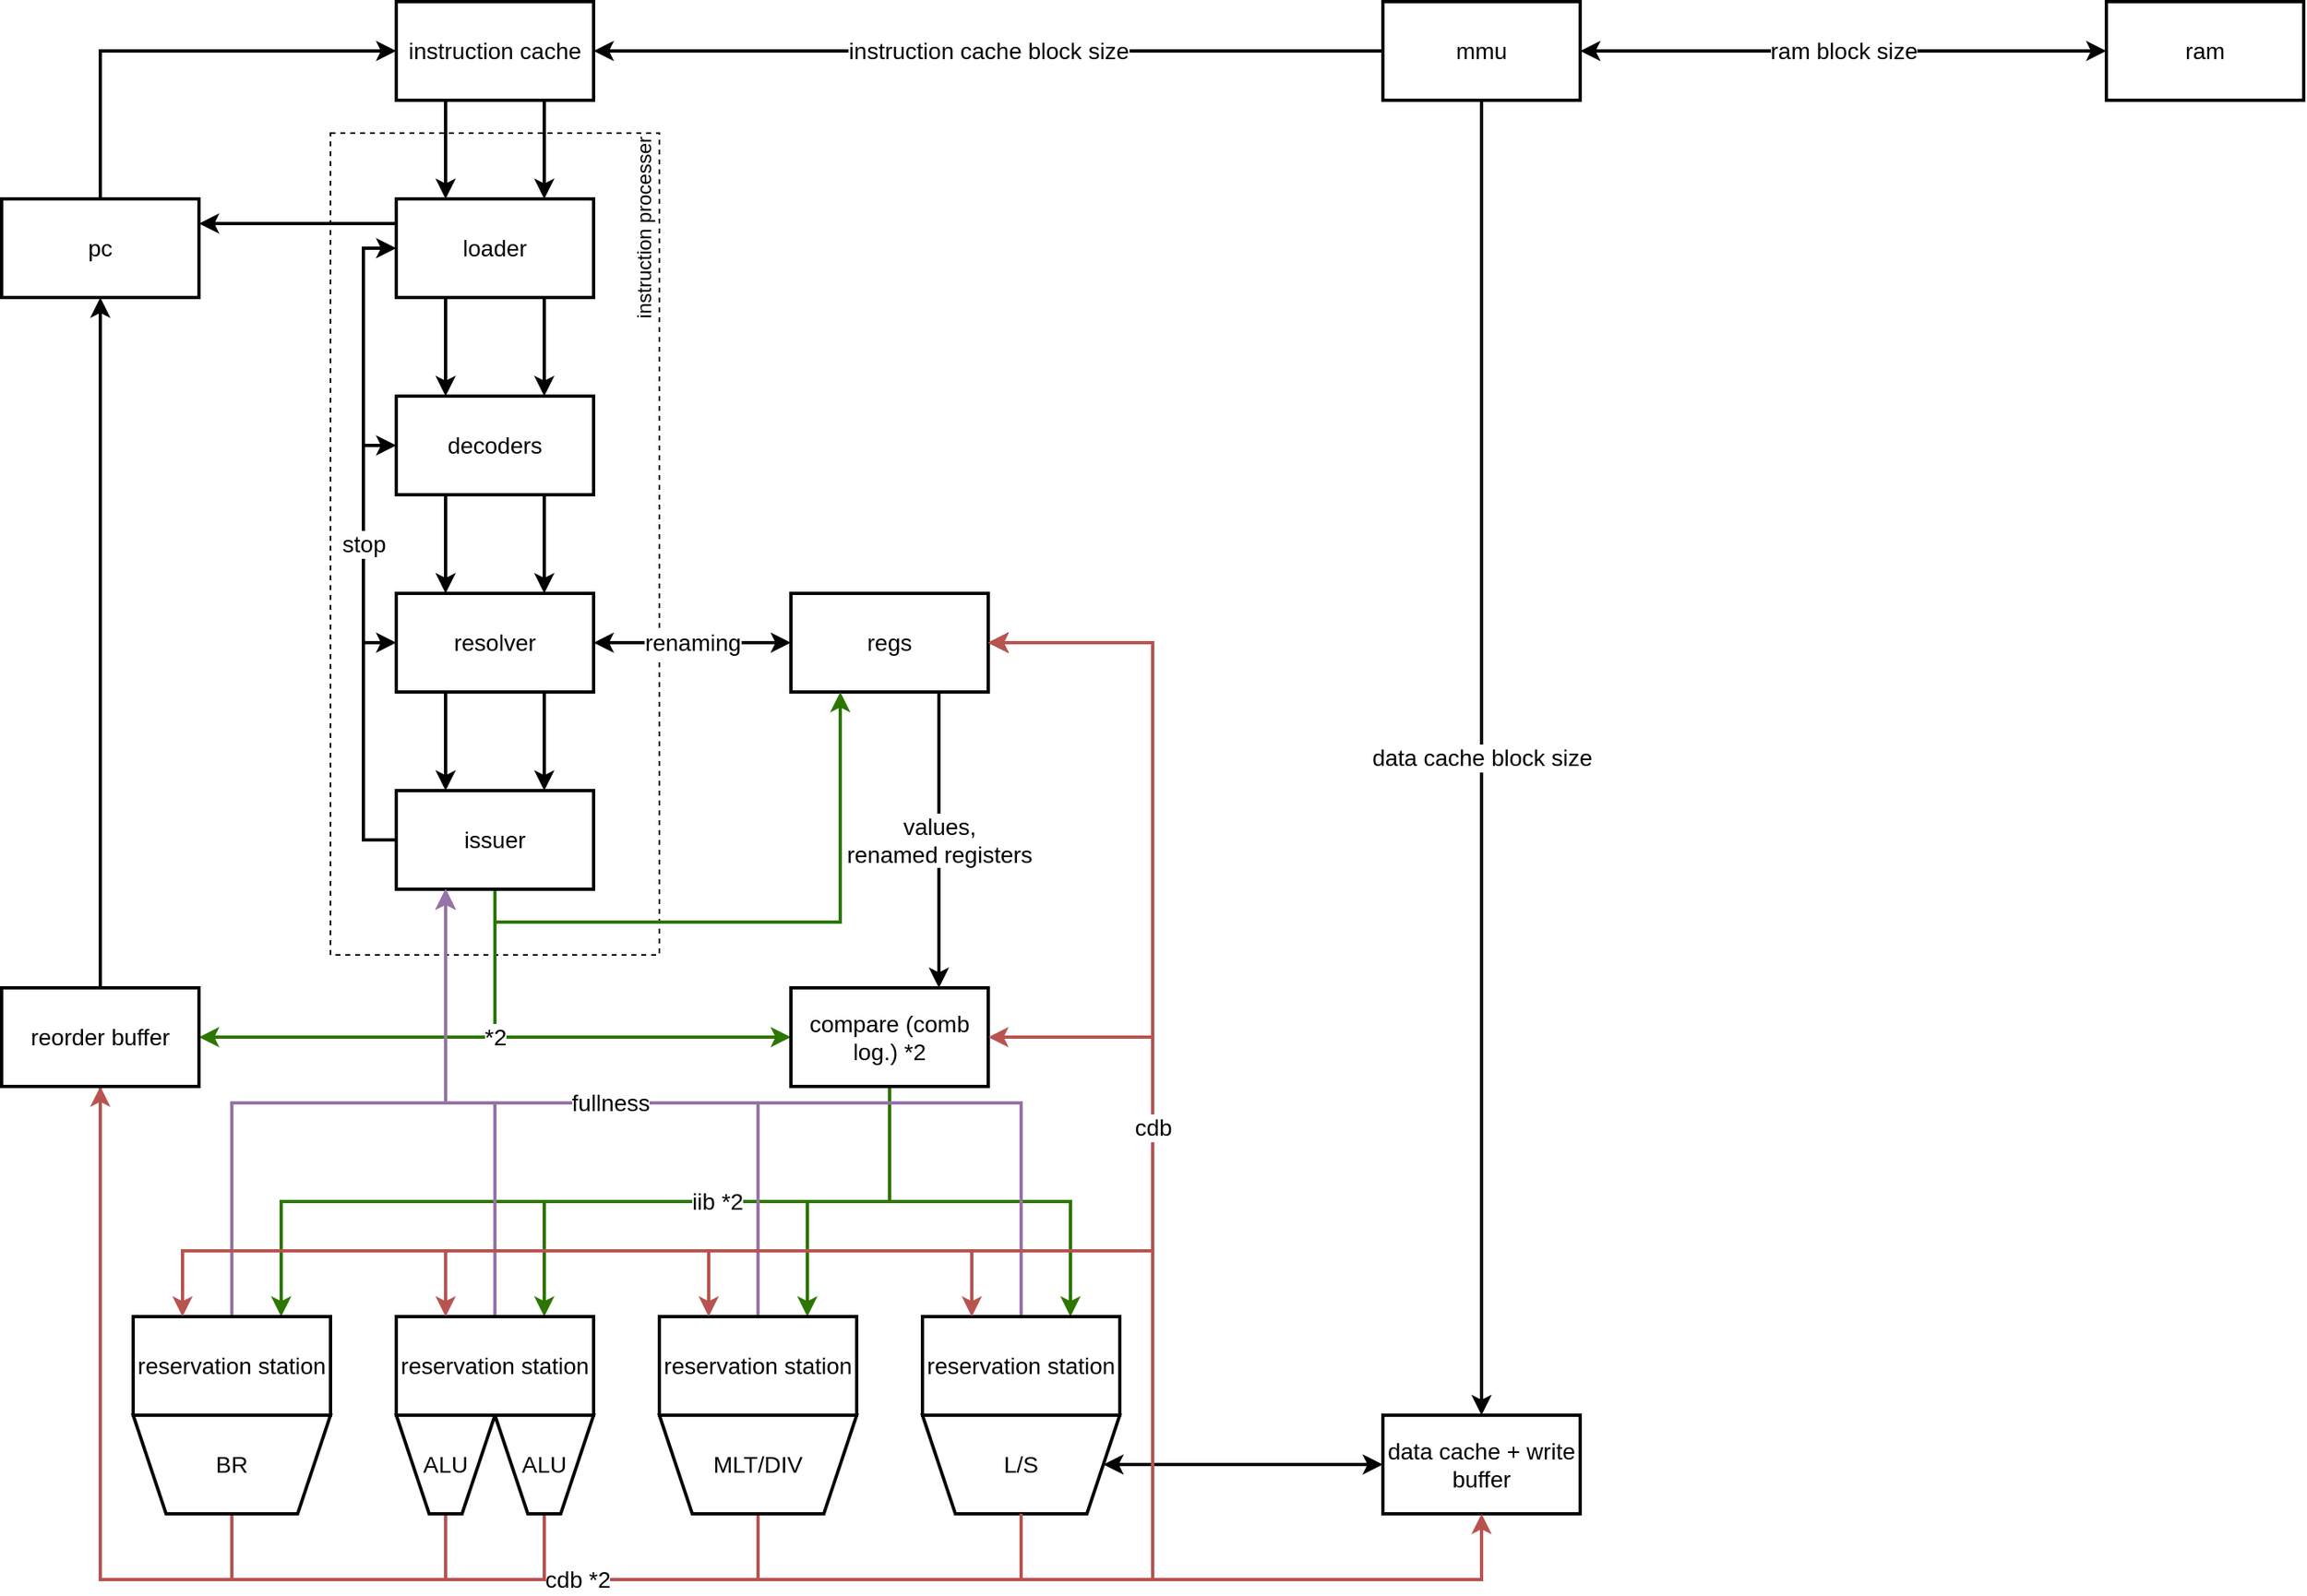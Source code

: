 <mxfile version="21.6.5" type="device">
  <diagram name="Page-1" id="jCOoQlf_-H1OvfI_m8Ck">
    <mxGraphModel dx="1434" dy="835" grid="1" gridSize="10" guides="1" tooltips="1" connect="1" arrows="1" fold="1" page="1" pageScale="1" pageWidth="850" pageHeight="1100" math="0" shadow="0">
      <root>
        <mxCell id="0" />
        <mxCell id="1" parent="0" />
        <mxCell id="f3FpyE6ONrH-SxPNR19--1" value="instruction processer" style="rounded=0;whiteSpace=wrap;html=1;fillColor=none;dashed=1;verticalAlign=bottom;align=right;horizontal=0;" vertex="1" parent="1">
          <mxGeometry x="280" y="200" width="200" height="500" as="geometry" />
        </mxCell>
        <mxCell id="Q_FoPeRNUOorXx9U4-rW-6" style="edgeStyle=orthogonalEdgeStyle;rounded=0;orthogonalLoop=1;jettySize=auto;html=1;exitX=0.25;exitY=1;exitDx=0;exitDy=0;entryX=0.25;entryY=0;entryDx=0;entryDy=0;fontSize=14;strokeWidth=2;" parent="1" source="Q_FoPeRNUOorXx9U4-rW-1" target="Q_FoPeRNUOorXx9U4-rW-2" edge="1">
          <mxGeometry relative="1" as="geometry" />
        </mxCell>
        <mxCell id="Q_FoPeRNUOorXx9U4-rW-7" style="edgeStyle=orthogonalEdgeStyle;rounded=0;orthogonalLoop=1;jettySize=auto;html=1;exitX=0.75;exitY=1;exitDx=0;exitDy=0;entryX=0.75;entryY=0;entryDx=0;entryDy=0;fontSize=14;strokeWidth=2;" parent="1" source="Q_FoPeRNUOorXx9U4-rW-1" target="Q_FoPeRNUOorXx9U4-rW-2" edge="1">
          <mxGeometry relative="1" as="geometry" />
        </mxCell>
        <mxCell id="Q_FoPeRNUOorXx9U4-rW-1" value="instruction cache" style="rounded=0;whiteSpace=wrap;html=1;fontSize=14;strokeWidth=2;" parent="1" vertex="1">
          <mxGeometry x="320" y="120" width="120" height="60" as="geometry" />
        </mxCell>
        <mxCell id="Q_FoPeRNUOorXx9U4-rW-8" style="edgeStyle=orthogonalEdgeStyle;rounded=0;orthogonalLoop=1;jettySize=auto;html=1;exitX=0.25;exitY=1;exitDx=0;exitDy=0;entryX=0.25;entryY=0;entryDx=0;entryDy=0;fontSize=14;strokeWidth=2;" parent="1" source="Q_FoPeRNUOorXx9U4-rW-2" target="Q_FoPeRNUOorXx9U4-rW-4" edge="1">
          <mxGeometry relative="1" as="geometry" />
        </mxCell>
        <mxCell id="Q_FoPeRNUOorXx9U4-rW-9" style="edgeStyle=orthogonalEdgeStyle;rounded=0;orthogonalLoop=1;jettySize=auto;html=1;exitX=0.75;exitY=1;exitDx=0;exitDy=0;entryX=0.75;entryY=0;entryDx=0;entryDy=0;fontSize=14;strokeWidth=2;" parent="1" source="Q_FoPeRNUOorXx9U4-rW-2" target="Q_FoPeRNUOorXx9U4-rW-4" edge="1">
          <mxGeometry relative="1" as="geometry" />
        </mxCell>
        <mxCell id="Q_FoPeRNUOorXx9U4-rW-60" style="edgeStyle=orthogonalEdgeStyle;rounded=0;orthogonalLoop=1;jettySize=auto;html=1;exitX=0;exitY=0.25;exitDx=0;exitDy=0;entryX=1;entryY=0.25;entryDx=0;entryDy=0;fontSize=14;strokeWidth=2;" parent="1" source="Q_FoPeRNUOorXx9U4-rW-2" target="Q_FoPeRNUOorXx9U4-rW-57" edge="1">
          <mxGeometry relative="1" as="geometry" />
        </mxCell>
        <mxCell id="Q_FoPeRNUOorXx9U4-rW-2" value="loader" style="rounded=0;whiteSpace=wrap;html=1;fontSize=14;strokeWidth=2;" parent="1" vertex="1">
          <mxGeometry x="320" y="240" width="120" height="60" as="geometry" />
        </mxCell>
        <mxCell id="Q_FoPeRNUOorXx9U4-rW-3" value="regs" style="rounded=0;whiteSpace=wrap;html=1;fontSize=14;strokeWidth=2;" parent="1" vertex="1">
          <mxGeometry x="560" y="480" width="120" height="60" as="geometry" />
        </mxCell>
        <mxCell id="Q_FoPeRNUOorXx9U4-rW-10" style="edgeStyle=orthogonalEdgeStyle;rounded=0;orthogonalLoop=1;jettySize=auto;html=1;exitX=0.25;exitY=1;exitDx=0;exitDy=0;entryX=0.25;entryY=0;entryDx=0;entryDy=0;fontSize=14;strokeWidth=2;" parent="1" source="Q_FoPeRNUOorXx9U4-rW-4" target="Q_FoPeRNUOorXx9U4-rW-5" edge="1">
          <mxGeometry relative="1" as="geometry" />
        </mxCell>
        <mxCell id="Q_FoPeRNUOorXx9U4-rW-11" style="edgeStyle=orthogonalEdgeStyle;rounded=0;orthogonalLoop=1;jettySize=auto;html=1;exitX=0.75;exitY=1;exitDx=0;exitDy=0;entryX=0.75;entryY=0;entryDx=0;entryDy=0;fontSize=14;strokeWidth=2;" parent="1" source="Q_FoPeRNUOorXx9U4-rW-4" target="Q_FoPeRNUOorXx9U4-rW-5" edge="1">
          <mxGeometry relative="1" as="geometry" />
        </mxCell>
        <mxCell id="Q_FoPeRNUOorXx9U4-rW-4" value="decoders" style="rounded=0;whiteSpace=wrap;html=1;fontSize=14;strokeWidth=2;" parent="1" vertex="1">
          <mxGeometry x="320" y="360" width="120" height="60" as="geometry" />
        </mxCell>
        <mxCell id="Q_FoPeRNUOorXx9U4-rW-13" style="edgeStyle=orthogonalEdgeStyle;rounded=0;orthogonalLoop=1;jettySize=auto;html=1;exitX=0.25;exitY=1;exitDx=0;exitDy=0;entryX=0.25;entryY=0;entryDx=0;entryDy=0;fontSize=14;strokeWidth=2;" parent="1" source="Q_FoPeRNUOorXx9U4-rW-5" target="Q_FoPeRNUOorXx9U4-rW-12" edge="1">
          <mxGeometry relative="1" as="geometry" />
        </mxCell>
        <mxCell id="Q_FoPeRNUOorXx9U4-rW-14" style="edgeStyle=orthogonalEdgeStyle;rounded=0;orthogonalLoop=1;jettySize=auto;html=1;exitX=0.75;exitY=1;exitDx=0;exitDy=0;entryX=0.75;entryY=0;entryDx=0;entryDy=0;fontSize=14;strokeWidth=2;" parent="1" source="Q_FoPeRNUOorXx9U4-rW-5" target="Q_FoPeRNUOorXx9U4-rW-12" edge="1">
          <mxGeometry relative="1" as="geometry" />
        </mxCell>
        <mxCell id="Q_FoPeRNUOorXx9U4-rW-17" value="renaming" style="edgeStyle=orthogonalEdgeStyle;rounded=0;orthogonalLoop=1;jettySize=auto;html=1;exitX=1;exitY=0.5;exitDx=0;exitDy=0;entryX=0;entryY=0.5;entryDx=0;entryDy=0;startArrow=classic;startFill=1;fontSize=14;strokeWidth=2;" parent="1" source="Q_FoPeRNUOorXx9U4-rW-5" target="Q_FoPeRNUOorXx9U4-rW-3" edge="1">
          <mxGeometry relative="1" as="geometry" />
        </mxCell>
        <mxCell id="Q_FoPeRNUOorXx9U4-rW-5" value="resolver" style="rounded=0;whiteSpace=wrap;html=1;fontSize=14;strokeWidth=2;" parent="1" vertex="1">
          <mxGeometry x="320" y="480" width="120" height="60" as="geometry" />
        </mxCell>
        <mxCell id="Q_FoPeRNUOorXx9U4-rW-29" style="edgeStyle=orthogonalEdgeStyle;rounded=0;orthogonalLoop=1;jettySize=auto;html=1;exitX=0;exitY=0.5;exitDx=0;exitDy=0;entryX=0;entryY=0.5;entryDx=0;entryDy=0;fontSize=14;strokeWidth=2;" parent="1" source="Q_FoPeRNUOorXx9U4-rW-12" target="Q_FoPeRNUOorXx9U4-rW-5" edge="1">
          <mxGeometry relative="1" as="geometry" />
        </mxCell>
        <mxCell id="Q_FoPeRNUOorXx9U4-rW-30" style="edgeStyle=orthogonalEdgeStyle;rounded=0;orthogonalLoop=1;jettySize=auto;html=1;exitX=0;exitY=0.5;exitDx=0;exitDy=0;entryX=0;entryY=0.5;entryDx=0;entryDy=0;fontSize=14;strokeWidth=2;" parent="1" source="Q_FoPeRNUOorXx9U4-rW-12" target="Q_FoPeRNUOorXx9U4-rW-4" edge="1">
          <mxGeometry relative="1" as="geometry" />
        </mxCell>
        <mxCell id="Q_FoPeRNUOorXx9U4-rW-31" value="stop" style="edgeStyle=orthogonalEdgeStyle;rounded=0;orthogonalLoop=1;jettySize=auto;html=1;exitX=0;exitY=0.5;exitDx=0;exitDy=0;entryX=0;entryY=0.5;entryDx=0;entryDy=0;fontSize=14;strokeWidth=2;" parent="1" source="Q_FoPeRNUOorXx9U4-rW-12" target="Q_FoPeRNUOorXx9U4-rW-2" edge="1">
          <mxGeometry relative="1" as="geometry" />
        </mxCell>
        <mxCell id="Q_FoPeRNUOorXx9U4-rW-65" style="edgeStyle=orthogonalEdgeStyle;rounded=0;orthogonalLoop=1;jettySize=auto;html=1;exitX=0.5;exitY=1;exitDx=0;exitDy=0;entryX=0;entryY=0.5;entryDx=0;entryDy=0;fontSize=14;fillColor=#60a917;strokeColor=#2D7600;strokeWidth=2;" parent="1" source="Q_FoPeRNUOorXx9U4-rW-12" target="Q_FoPeRNUOorXx9U4-rW-19" edge="1">
          <mxGeometry relative="1" as="geometry" />
        </mxCell>
        <mxCell id="Q_FoPeRNUOorXx9U4-rW-66" value="*2" style="edgeStyle=orthogonalEdgeStyle;rounded=0;orthogonalLoop=1;jettySize=auto;html=1;exitX=0.5;exitY=1;exitDx=0;exitDy=0;entryX=1;entryY=0.5;entryDx=0;entryDy=0;fontSize=14;fillColor=#60a917;strokeColor=#2D7600;strokeWidth=2;" parent="1" source="Q_FoPeRNUOorXx9U4-rW-12" target="Q_FoPeRNUOorXx9U4-rW-54" edge="1">
          <mxGeometry x="-0.333" relative="1" as="geometry">
            <mxPoint as="offset" />
          </mxGeometry>
        </mxCell>
        <mxCell id="e9SP_RbjTDH4jT-ByEQh-2" style="edgeStyle=orthogonalEdgeStyle;rounded=0;orthogonalLoop=1;jettySize=auto;html=1;exitX=0.5;exitY=1;exitDx=0;exitDy=0;entryX=0.25;entryY=1;entryDx=0;entryDy=0;strokeWidth=2;fillColor=#60a917;strokeColor=#2D7600;" parent="1" source="Q_FoPeRNUOorXx9U4-rW-12" target="Q_FoPeRNUOorXx9U4-rW-3" edge="1">
          <mxGeometry relative="1" as="geometry" />
        </mxCell>
        <mxCell id="Q_FoPeRNUOorXx9U4-rW-12" value="issuer" style="rounded=0;whiteSpace=wrap;html=1;fontSize=14;strokeWidth=2;" parent="1" vertex="1">
          <mxGeometry x="320" y="600" width="120" height="60" as="geometry" />
        </mxCell>
        <mxCell id="Q_FoPeRNUOorXx9U4-rW-22" value="&lt;div style=&quot;font-size: 14px;&quot;&gt;values, &lt;br style=&quot;font-size: 14px;&quot;&gt;&lt;/div&gt;&lt;div style=&quot;font-size: 14px;&quot;&gt;renamed registers&lt;/div&gt;" style="edgeStyle=orthogonalEdgeStyle;rounded=0;orthogonalLoop=1;jettySize=auto;html=1;exitX=0.75;exitY=0;exitDx=0;exitDy=0;startArrow=classic;startFill=1;entryX=0.75;entryY=1;entryDx=0;entryDy=0;fontSize=14;strokeWidth=2;endArrow=none;endFill=0;" parent="1" source="Q_FoPeRNUOorXx9U4-rW-19" target="Q_FoPeRNUOorXx9U4-rW-3" edge="1">
          <mxGeometry relative="1" as="geometry">
            <mxPoint x="640" y="550" as="targetPoint" />
          </mxGeometry>
        </mxCell>
        <mxCell id="Q_FoPeRNUOorXx9U4-rW-72" style="edgeStyle=orthogonalEdgeStyle;rounded=0;orthogonalLoop=1;jettySize=auto;html=1;exitX=0.5;exitY=1;exitDx=0;exitDy=0;entryX=0.75;entryY=0;entryDx=0;entryDy=0;fontSize=14;fillColor=#60a917;strokeColor=#2D7600;strokeWidth=2;" parent="1" source="Q_FoPeRNUOorXx9U4-rW-19" target="Q_FoPeRNUOorXx9U4-rW-44" edge="1">
          <mxGeometry relative="1" as="geometry">
            <mxPoint x="620" y="820" as="targetPoint" />
          </mxGeometry>
        </mxCell>
        <mxCell id="GmQ7RKNotj_8Ux0FMGqA-2" value="iib *2" style="edgeStyle=orthogonalEdgeStyle;rounded=0;orthogonalLoop=1;jettySize=auto;html=1;exitX=0.5;exitY=1;exitDx=0;exitDy=0;entryX=0.75;entryY=0;entryDx=0;entryDy=0;fontSize=14;fillColor=#60a917;strokeColor=#2D7600;strokeWidth=2;" parent="1" source="Q_FoPeRNUOorXx9U4-rW-19" target="Q_FoPeRNUOorXx9U4-rW-45" edge="1">
          <mxGeometry relative="1" as="geometry" />
        </mxCell>
        <mxCell id="GmQ7RKNotj_8Ux0FMGqA-3" style="edgeStyle=orthogonalEdgeStyle;rounded=0;orthogonalLoop=1;jettySize=auto;html=1;exitX=0.5;exitY=1;exitDx=0;exitDy=0;entryX=0.75;entryY=0;entryDx=0;entryDy=0;fontSize=14;fillColor=#60a917;strokeColor=#2D7600;strokeWidth=2;" parent="1" source="Q_FoPeRNUOorXx9U4-rW-19" target="Q_FoPeRNUOorXx9U4-rW-46" edge="1">
          <mxGeometry relative="1" as="geometry" />
        </mxCell>
        <mxCell id="GmQ7RKNotj_8Ux0FMGqA-4" style="edgeStyle=orthogonalEdgeStyle;rounded=0;orthogonalLoop=1;jettySize=auto;html=1;exitX=0.5;exitY=1;exitDx=0;exitDy=0;entryX=0.75;entryY=0;entryDx=0;entryDy=0;fontSize=14;fillColor=#60a917;strokeColor=#2D7600;strokeWidth=2;" parent="1" source="Q_FoPeRNUOorXx9U4-rW-19" target="Q_FoPeRNUOorXx9U4-rW-47" edge="1">
          <mxGeometry relative="1" as="geometry" />
        </mxCell>
        <mxCell id="Q_FoPeRNUOorXx9U4-rW-19" value="&lt;div style=&quot;font-size: 14px;&quot;&gt;compare (comb log.) *2&lt;/div&gt;" style="rounded=0;whiteSpace=wrap;html=1;fontSize=14;strokeWidth=2;" parent="1" vertex="1">
          <mxGeometry x="560" y="720" width="120" height="60" as="geometry" />
        </mxCell>
        <mxCell id="Q_FoPeRNUOorXx9U4-rW-35" value="instruction cache block size" style="edgeStyle=orthogonalEdgeStyle;rounded=0;orthogonalLoop=1;jettySize=auto;html=1;exitX=0;exitY=0.5;exitDx=0;exitDy=0;entryX=1;entryY=0.5;entryDx=0;entryDy=0;fontSize=14;strokeWidth=2;" parent="1" source="Q_FoPeRNUOorXx9U4-rW-34" target="Q_FoPeRNUOorXx9U4-rW-1" edge="1">
          <mxGeometry relative="1" as="geometry" />
        </mxCell>
        <mxCell id="Q_FoPeRNUOorXx9U4-rW-37" value="data cache block size" style="edgeStyle=orthogonalEdgeStyle;rounded=0;orthogonalLoop=1;jettySize=auto;html=1;exitX=0.5;exitY=1;exitDx=0;exitDy=0;entryX=0.5;entryY=0;entryDx=0;entryDy=0;fontSize=14;strokeWidth=2;" parent="1" source="Q_FoPeRNUOorXx9U4-rW-34" target="Q_FoPeRNUOorXx9U4-rW-36" edge="1">
          <mxGeometry relative="1" as="geometry">
            <mxPoint as="offset" />
          </mxGeometry>
        </mxCell>
        <mxCell id="Q_FoPeRNUOorXx9U4-rW-41" value="ram block size" style="edgeStyle=orthogonalEdgeStyle;rounded=0;orthogonalLoop=1;jettySize=auto;html=1;entryX=0;entryY=0.5;entryDx=0;entryDy=0;startArrow=classic;startFill=1;fontSize=14;strokeWidth=2;" parent="1" source="Q_FoPeRNUOorXx9U4-rW-34" target="Q_FoPeRNUOorXx9U4-rW-38" edge="1">
          <mxGeometry relative="1" as="geometry" />
        </mxCell>
        <mxCell id="Q_FoPeRNUOorXx9U4-rW-34" value="mmu" style="rounded=0;whiteSpace=wrap;html=1;fontSize=14;strokeWidth=2;" parent="1" vertex="1">
          <mxGeometry x="920" y="120" width="120" height="60" as="geometry" />
        </mxCell>
        <mxCell id="Q_FoPeRNUOorXx9U4-rW-36" value="data cache + write buffer" style="whiteSpace=wrap;html=1;fontSize=14;strokeWidth=2;" parent="1" vertex="1">
          <mxGeometry x="920" y="980" width="120" height="60" as="geometry" />
        </mxCell>
        <mxCell id="Q_FoPeRNUOorXx9U4-rW-38" value="ram" style="rounded=0;whiteSpace=wrap;html=1;fontSize=14;strokeWidth=2;" parent="1" vertex="1">
          <mxGeometry x="1360" y="120" width="120" height="60" as="geometry" />
        </mxCell>
        <mxCell id="e9SP_RbjTDH4jT-ByEQh-3" style="edgeStyle=orthogonalEdgeStyle;rounded=0;orthogonalLoop=1;jettySize=auto;html=1;exitX=0.5;exitY=0;exitDx=0;exitDy=0;entryX=0.25;entryY=1;entryDx=0;entryDy=0;fillColor=#e1d5e7;strokeColor=#9673a6;strokeWidth=2;" parent="1" source="Q_FoPeRNUOorXx9U4-rW-44" target="Q_FoPeRNUOorXx9U4-rW-12" edge="1">
          <mxGeometry relative="1" as="geometry" />
        </mxCell>
        <mxCell id="Q_FoPeRNUOorXx9U4-rW-44" value="reservation station" style="rounded=0;whiteSpace=wrap;html=1;fontSize=14;strokeWidth=2;" parent="1" vertex="1">
          <mxGeometry x="160" y="920" width="120" height="60" as="geometry" />
        </mxCell>
        <mxCell id="e9SP_RbjTDH4jT-ByEQh-4" style="edgeStyle=orthogonalEdgeStyle;rounded=0;orthogonalLoop=1;jettySize=auto;html=1;exitX=0.5;exitY=0;exitDx=0;exitDy=0;entryX=0.25;entryY=1;entryDx=0;entryDy=0;fillColor=#e1d5e7;strokeColor=#9673a6;strokeWidth=2;" parent="1" source="Q_FoPeRNUOorXx9U4-rW-45" target="Q_FoPeRNUOorXx9U4-rW-12" edge="1">
          <mxGeometry relative="1" as="geometry" />
        </mxCell>
        <mxCell id="Q_FoPeRNUOorXx9U4-rW-45" value="reservation station" style="rounded=0;whiteSpace=wrap;html=1;fontSize=14;strokeWidth=2;" parent="1" vertex="1">
          <mxGeometry x="320" y="920" width="120" height="60" as="geometry" />
        </mxCell>
        <mxCell id="e9SP_RbjTDH4jT-ByEQh-5" style="edgeStyle=orthogonalEdgeStyle;rounded=0;orthogonalLoop=1;jettySize=auto;html=1;exitX=0.5;exitY=0;exitDx=0;exitDy=0;entryX=0.25;entryY=1;entryDx=0;entryDy=0;fillColor=#e1d5e7;strokeColor=#9673a6;strokeWidth=2;" parent="1" source="Q_FoPeRNUOorXx9U4-rW-46" target="Q_FoPeRNUOorXx9U4-rW-12" edge="1">
          <mxGeometry relative="1" as="geometry" />
        </mxCell>
        <mxCell id="Q_FoPeRNUOorXx9U4-rW-46" value="reservation station" style="rounded=0;whiteSpace=wrap;html=1;fontSize=14;strokeWidth=2;" parent="1" vertex="1">
          <mxGeometry x="480" y="920" width="120" height="60" as="geometry" />
        </mxCell>
        <mxCell id="e9SP_RbjTDH4jT-ByEQh-6" value="fullness" style="edgeStyle=orthogonalEdgeStyle;rounded=0;orthogonalLoop=1;jettySize=auto;html=1;exitX=0.5;exitY=0;exitDx=0;exitDy=0;entryX=0.25;entryY=1;entryDx=0;entryDy=0;fontSize=14;fillColor=#e1d5e7;strokeColor=#9673a6;strokeWidth=2;" parent="1" source="Q_FoPeRNUOorXx9U4-rW-47" target="Q_FoPeRNUOorXx9U4-rW-12" edge="1">
          <mxGeometry x="0.246" relative="1" as="geometry">
            <mxPoint as="offset" />
          </mxGeometry>
        </mxCell>
        <mxCell id="Q_FoPeRNUOorXx9U4-rW-47" value="reservation station" style="rounded=0;whiteSpace=wrap;html=1;fontSize=14;strokeWidth=2;" parent="1" vertex="1">
          <mxGeometry x="640" y="920" width="120" height="60" as="geometry" />
        </mxCell>
        <mxCell id="GmQ7RKNotj_8Ux0FMGqA-9" style="edgeStyle=orthogonalEdgeStyle;rounded=0;orthogonalLoop=1;jettySize=auto;html=1;exitX=0.5;exitY=1;exitDx=0;exitDy=0;entryX=1;entryY=0.5;entryDx=0;entryDy=0;fontSize=14;strokeWidth=2;" parent="1" source="Q_FoPeRNUOorXx9U4-rW-48" target="Q_FoPeRNUOorXx9U4-rW-3" edge="1">
          <mxGeometry relative="1" as="geometry">
            <Array as="points">
              <mxPoint x="220" y="1080" />
              <mxPoint x="780" y="1080" />
              <mxPoint x="780" y="510" />
            </Array>
          </mxGeometry>
        </mxCell>
        <mxCell id="GmQ7RKNotj_8Ux0FMGqA-10" style="edgeStyle=orthogonalEdgeStyle;rounded=0;orthogonalLoop=1;jettySize=auto;html=1;exitX=0.5;exitY=1;exitDx=0;exitDy=0;entryX=0.5;entryY=1;entryDx=0;entryDy=0;fontSize=14;fillColor=#f8cecc;strokeColor=#b85450;strokeWidth=2;" parent="1" source="Q_FoPeRNUOorXx9U4-rW-48" target="Q_FoPeRNUOorXx9U4-rW-54" edge="1">
          <mxGeometry relative="1" as="geometry">
            <Array as="points">
              <mxPoint x="220" y="1080" />
              <mxPoint x="140" y="1080" />
            </Array>
          </mxGeometry>
        </mxCell>
        <mxCell id="Q_FoPeRNUOorXx9U4-rW-48" value="BR" style="shape=trapezoid;perimeter=trapezoidPerimeter;whiteSpace=wrap;html=1;fixedSize=1;flipV=1;fontSize=14;strokeWidth=2;" parent="1" vertex="1">
          <mxGeometry x="160" y="980" width="120" height="60" as="geometry" />
        </mxCell>
        <mxCell id="GmQ7RKNotj_8Ux0FMGqA-8" style="edgeStyle=orthogonalEdgeStyle;rounded=0;orthogonalLoop=1;jettySize=auto;html=1;exitX=0.5;exitY=1;exitDx=0;exitDy=0;entryX=1;entryY=0.5;entryDx=0;entryDy=0;fontSize=14;fillColor=#f8cecc;strokeColor=#b85450;strokeWidth=2;" parent="1" source="Q_FoPeRNUOorXx9U4-rW-49" target="Q_FoPeRNUOorXx9U4-rW-3" edge="1">
          <mxGeometry relative="1" as="geometry">
            <Array as="points">
              <mxPoint x="350" y="1080" />
              <mxPoint x="780" y="1080" />
              <mxPoint x="780" y="510" />
            </Array>
          </mxGeometry>
        </mxCell>
        <mxCell id="Q_FoPeRNUOorXx9U4-rW-49" value="ALU" style="shape=trapezoid;perimeter=trapezoidPerimeter;whiteSpace=wrap;html=1;fixedSize=1;flipV=1;fontSize=14;strokeWidth=2;" parent="1" vertex="1">
          <mxGeometry x="320" y="980" width="60" height="60" as="geometry" />
        </mxCell>
        <mxCell id="GmQ7RKNotj_8Ux0FMGqA-7" style="edgeStyle=orthogonalEdgeStyle;rounded=0;orthogonalLoop=1;jettySize=auto;html=1;exitX=0.5;exitY=1;exitDx=0;exitDy=0;entryX=1;entryY=0.5;entryDx=0;entryDy=0;fontSize=14;fillColor=#f8cecc;strokeColor=#b85450;strokeWidth=2;" parent="1" source="Q_FoPeRNUOorXx9U4-rW-50" target="Q_FoPeRNUOorXx9U4-rW-3" edge="1">
          <mxGeometry relative="1" as="geometry">
            <Array as="points">
              <mxPoint x="410" y="1080" />
              <mxPoint x="780" y="1080" />
              <mxPoint x="780" y="510" />
            </Array>
          </mxGeometry>
        </mxCell>
        <mxCell id="Q_FoPeRNUOorXx9U4-rW-50" value="ALU" style="shape=trapezoid;perimeter=trapezoidPerimeter;whiteSpace=wrap;html=1;fixedSize=1;flipV=1;fontSize=14;strokeWidth=2;" parent="1" vertex="1">
          <mxGeometry x="380" y="980" width="60" height="60" as="geometry" />
        </mxCell>
        <mxCell id="GmQ7RKNotj_8Ux0FMGqA-6" style="edgeStyle=orthogonalEdgeStyle;rounded=0;orthogonalLoop=1;jettySize=auto;html=1;exitX=0.5;exitY=1;exitDx=0;exitDy=0;entryX=1;entryY=0.5;entryDx=0;entryDy=0;fontSize=14;fillColor=#f8cecc;strokeColor=#b85450;strokeWidth=2;" parent="1" source="Q_FoPeRNUOorXx9U4-rW-51" target="Q_FoPeRNUOorXx9U4-rW-3" edge="1">
          <mxGeometry relative="1" as="geometry">
            <Array as="points">
              <mxPoint x="540" y="1080" />
              <mxPoint x="780" y="1080" />
              <mxPoint x="780" y="510" />
            </Array>
          </mxGeometry>
        </mxCell>
        <mxCell id="Q_FoPeRNUOorXx9U4-rW-51" value="MLT/DIV" style="shape=trapezoid;perimeter=trapezoidPerimeter;whiteSpace=wrap;html=1;fixedSize=1;flipV=1;fontSize=14;strokeWidth=2;" parent="1" vertex="1">
          <mxGeometry x="480" y="980" width="120" height="60" as="geometry" />
        </mxCell>
        <mxCell id="Q_FoPeRNUOorXx9U4-rW-53" style="edgeStyle=orthogonalEdgeStyle;rounded=0;orthogonalLoop=1;jettySize=auto;html=1;exitX=1;exitY=0.5;exitDx=0;exitDy=0;entryX=0;entryY=0.5;entryDx=0;entryDy=0;startArrow=classic;startFill=1;fontSize=14;strokeWidth=2;" parent="1" source="Q_FoPeRNUOorXx9U4-rW-52" target="Q_FoPeRNUOorXx9U4-rW-36" edge="1">
          <mxGeometry relative="1" as="geometry" />
        </mxCell>
        <mxCell id="GmQ7RKNotj_8Ux0FMGqA-11" style="edgeStyle=orthogonalEdgeStyle;rounded=0;orthogonalLoop=1;jettySize=auto;html=1;exitX=0.5;exitY=1;exitDx=0;exitDy=0;entryX=1;entryY=0.5;entryDx=0;entryDy=0;fontSize=14;strokeWidth=2;fillColor=#f8cecc;strokeColor=#b85450;" parent="1" source="Q_FoPeRNUOorXx9U4-rW-52" target="Q_FoPeRNUOorXx9U4-rW-19" edge="1">
          <mxGeometry relative="1" as="geometry">
            <Array as="points">
              <mxPoint x="700" y="1080" />
              <mxPoint x="780" y="1080" />
              <mxPoint x="780" y="750" />
            </Array>
          </mxGeometry>
        </mxCell>
        <mxCell id="e9SP_RbjTDH4jT-ByEQh-7" style="edgeStyle=orthogonalEdgeStyle;rounded=0;orthogonalLoop=1;jettySize=auto;html=1;exitX=0.5;exitY=1;exitDx=0;exitDy=0;entryX=0.25;entryY=0;entryDx=0;entryDy=0;fillColor=#f8cecc;strokeColor=#b85450;strokeWidth=2;" parent="1" source="Q_FoPeRNUOorXx9U4-rW-52" target="Q_FoPeRNUOorXx9U4-rW-47" edge="1">
          <mxGeometry relative="1" as="geometry">
            <Array as="points">
              <mxPoint x="700" y="1080" />
              <mxPoint x="780" y="1080" />
              <mxPoint x="780" y="880" />
              <mxPoint x="670" y="880" />
            </Array>
          </mxGeometry>
        </mxCell>
        <mxCell id="e9SP_RbjTDH4jT-ByEQh-8" style="edgeStyle=orthogonalEdgeStyle;rounded=0;orthogonalLoop=1;jettySize=auto;html=1;exitX=0.5;exitY=1;exitDx=0;exitDy=0;entryX=0.25;entryY=0;entryDx=0;entryDy=0;fillColor=#f8cecc;strokeColor=#b85450;strokeWidth=2;" parent="1" source="Q_FoPeRNUOorXx9U4-rW-52" target="Q_FoPeRNUOorXx9U4-rW-46" edge="1">
          <mxGeometry relative="1" as="geometry">
            <Array as="points">
              <mxPoint x="700" y="1080" />
              <mxPoint x="780" y="1080" />
              <mxPoint x="780" y="880" />
              <mxPoint x="510" y="880" />
            </Array>
          </mxGeometry>
        </mxCell>
        <mxCell id="e9SP_RbjTDH4jT-ByEQh-10" style="edgeStyle=orthogonalEdgeStyle;rounded=0;orthogonalLoop=1;jettySize=auto;html=1;exitX=0.5;exitY=1;exitDx=0;exitDy=0;entryX=0.25;entryY=0;entryDx=0;entryDy=0;fillColor=#f8cecc;strokeColor=#b85450;strokeWidth=2;" parent="1" source="Q_FoPeRNUOorXx9U4-rW-52" target="Q_FoPeRNUOorXx9U4-rW-45" edge="1">
          <mxGeometry relative="1" as="geometry">
            <Array as="points">
              <mxPoint x="700" y="1080" />
              <mxPoint x="780" y="1080" />
              <mxPoint x="780" y="880" />
              <mxPoint x="350" y="880" />
            </Array>
          </mxGeometry>
        </mxCell>
        <mxCell id="e9SP_RbjTDH4jT-ByEQh-11" style="edgeStyle=orthogonalEdgeStyle;rounded=0;orthogonalLoop=1;jettySize=auto;html=1;exitX=0.5;exitY=1;exitDx=0;exitDy=0;entryX=0.25;entryY=0;entryDx=0;entryDy=0;fillColor=#f8cecc;strokeColor=#b85450;strokeWidth=2;" parent="1" source="Q_FoPeRNUOorXx9U4-rW-52" target="Q_FoPeRNUOorXx9U4-rW-44" edge="1">
          <mxGeometry relative="1" as="geometry">
            <Array as="points">
              <mxPoint x="700" y="1080" />
              <mxPoint x="780" y="1080" />
              <mxPoint x="780" y="880" />
              <mxPoint x="190" y="880" />
            </Array>
          </mxGeometry>
        </mxCell>
        <mxCell id="Q_FoPeRNUOorXx9U4-rW-52" value="L/S" style="shape=trapezoid;perimeter=trapezoidPerimeter;whiteSpace=wrap;html=1;fixedSize=1;flipV=1;fontSize=14;strokeWidth=2;" parent="1" vertex="1">
          <mxGeometry x="640" y="980" width="120" height="60" as="geometry" />
        </mxCell>
        <mxCell id="Q_FoPeRNUOorXx9U4-rW-58" style="edgeStyle=orthogonalEdgeStyle;rounded=0;orthogonalLoop=1;jettySize=auto;html=1;exitX=0.5;exitY=0;exitDx=0;exitDy=0;entryX=0.5;entryY=1;entryDx=0;entryDy=0;fontSize=14;strokeWidth=2;" parent="1" source="Q_FoPeRNUOorXx9U4-rW-54" target="Q_FoPeRNUOorXx9U4-rW-57" edge="1">
          <mxGeometry relative="1" as="geometry" />
        </mxCell>
        <mxCell id="GmQ7RKNotj_8Ux0FMGqA-12" value="cdb *2" style="edgeStyle=orthogonalEdgeStyle;rounded=0;orthogonalLoop=1;jettySize=auto;html=1;exitX=0.5;exitY=1;exitDx=0;exitDy=0;entryX=0.5;entryY=1;entryDx=0;entryDy=0;fontSize=14;fillColor=#f8cecc;strokeColor=#b85450;strokeWidth=2;" parent="1" source="Q_FoPeRNUOorXx9U4-rW-54" target="Q_FoPeRNUOorXx9U4-rW-36" edge="1">
          <mxGeometry relative="1" as="geometry">
            <Array as="points">
              <mxPoint x="140" y="1080" />
              <mxPoint x="980" y="1080" />
            </Array>
          </mxGeometry>
        </mxCell>
        <mxCell id="Q_FoPeRNUOorXx9U4-rW-54" value="reorder buffer" style="rounded=0;whiteSpace=wrap;html=1;fontSize=14;strokeWidth=2;" parent="1" vertex="1">
          <mxGeometry x="80" y="720" width="120" height="60" as="geometry" />
        </mxCell>
        <mxCell id="Q_FoPeRNUOorXx9U4-rW-59" style="edgeStyle=orthogonalEdgeStyle;rounded=0;orthogonalLoop=1;jettySize=auto;html=1;exitX=0.5;exitY=0;exitDx=0;exitDy=0;entryX=0;entryY=0.5;entryDx=0;entryDy=0;fontSize=14;strokeWidth=2;" parent="1" source="Q_FoPeRNUOorXx9U4-rW-57" target="Q_FoPeRNUOorXx9U4-rW-1" edge="1">
          <mxGeometry relative="1" as="geometry" />
        </mxCell>
        <mxCell id="Q_FoPeRNUOorXx9U4-rW-57" value="pc" style="rounded=0;whiteSpace=wrap;html=1;fontSize=14;strokeWidth=2;" parent="1" vertex="1">
          <mxGeometry x="80" y="240" width="120" height="60" as="geometry" />
        </mxCell>
        <mxCell id="GmQ7RKNotj_8Ux0FMGqA-5" value="cdb" style="edgeStyle=orthogonalEdgeStyle;rounded=0;orthogonalLoop=1;jettySize=auto;html=1;exitX=0.5;exitY=1;exitDx=0;exitDy=0;entryX=1;entryY=0.5;entryDx=0;entryDy=0;fontSize=14;fillColor=#f8cecc;strokeColor=#b85450;strokeWidth=2;" parent="1" source="Q_FoPeRNUOorXx9U4-rW-52" target="Q_FoPeRNUOorXx9U4-rW-3" edge="1">
          <mxGeometry relative="1" as="geometry">
            <Array as="points">
              <mxPoint x="700" y="1080" />
              <mxPoint x="780" y="1080" />
              <mxPoint x="780" y="510" />
            </Array>
          </mxGeometry>
        </mxCell>
      </root>
    </mxGraphModel>
  </diagram>
</mxfile>
